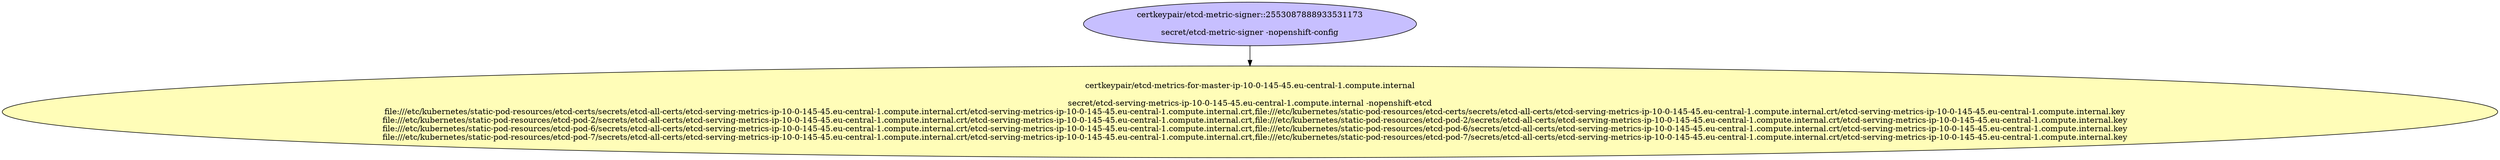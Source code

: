 digraph "Local Certificate" {
  // Node definitions.
  1 [
    label="certkeypair/etcd-metric-signer::2553087888933531173\n\nsecret/etcd-metric-signer -nopenshift-config\n"
    style=filled
    fillcolor="#c7bfff"
  ];
  4 [
    label="certkeypair/etcd-metrics-for-master-ip-10-0-145-45.eu-central-1.compute.internal\n\nsecret/etcd-serving-metrics-ip-10-0-145-45.eu-central-1.compute.internal -nopenshift-etcd\n    file:///etc/kubernetes/static-pod-resources/etcd-certs/secrets/etcd-all-certs/etcd-serving-metrics-ip-10-0-145-45.eu-central-1.compute.internal.crt/etcd-serving-metrics-ip-10-0-145-45.eu-central-1.compute.internal.crt,file:///etc/kubernetes/static-pod-resources/etcd-certs/secrets/etcd-all-certs/etcd-serving-metrics-ip-10-0-145-45.eu-central-1.compute.internal.crt/etcd-serving-metrics-ip-10-0-145-45.eu-central-1.compute.internal.key\n    file:///etc/kubernetes/static-pod-resources/etcd-pod-2/secrets/etcd-all-certs/etcd-serving-metrics-ip-10-0-145-45.eu-central-1.compute.internal.crt/etcd-serving-metrics-ip-10-0-145-45.eu-central-1.compute.internal.crt,file:///etc/kubernetes/static-pod-resources/etcd-pod-2/secrets/etcd-all-certs/etcd-serving-metrics-ip-10-0-145-45.eu-central-1.compute.internal.crt/etcd-serving-metrics-ip-10-0-145-45.eu-central-1.compute.internal.key\n    file:///etc/kubernetes/static-pod-resources/etcd-pod-6/secrets/etcd-all-certs/etcd-serving-metrics-ip-10-0-145-45.eu-central-1.compute.internal.crt/etcd-serving-metrics-ip-10-0-145-45.eu-central-1.compute.internal.crt,file:///etc/kubernetes/static-pod-resources/etcd-pod-6/secrets/etcd-all-certs/etcd-serving-metrics-ip-10-0-145-45.eu-central-1.compute.internal.crt/etcd-serving-metrics-ip-10-0-145-45.eu-central-1.compute.internal.key\n    file:///etc/kubernetes/static-pod-resources/etcd-pod-7/secrets/etcd-all-certs/etcd-serving-metrics-ip-10-0-145-45.eu-central-1.compute.internal.crt/etcd-serving-metrics-ip-10-0-145-45.eu-central-1.compute.internal.crt,file:///etc/kubernetes/static-pod-resources/etcd-pod-7/secrets/etcd-all-certs/etcd-serving-metrics-ip-10-0-145-45.eu-central-1.compute.internal.crt/etcd-serving-metrics-ip-10-0-145-45.eu-central-1.compute.internal.key\n"
    style=filled
    fillcolor="#fffdb8"
  ];

  // Edge definitions.
  1 -> 4;
}